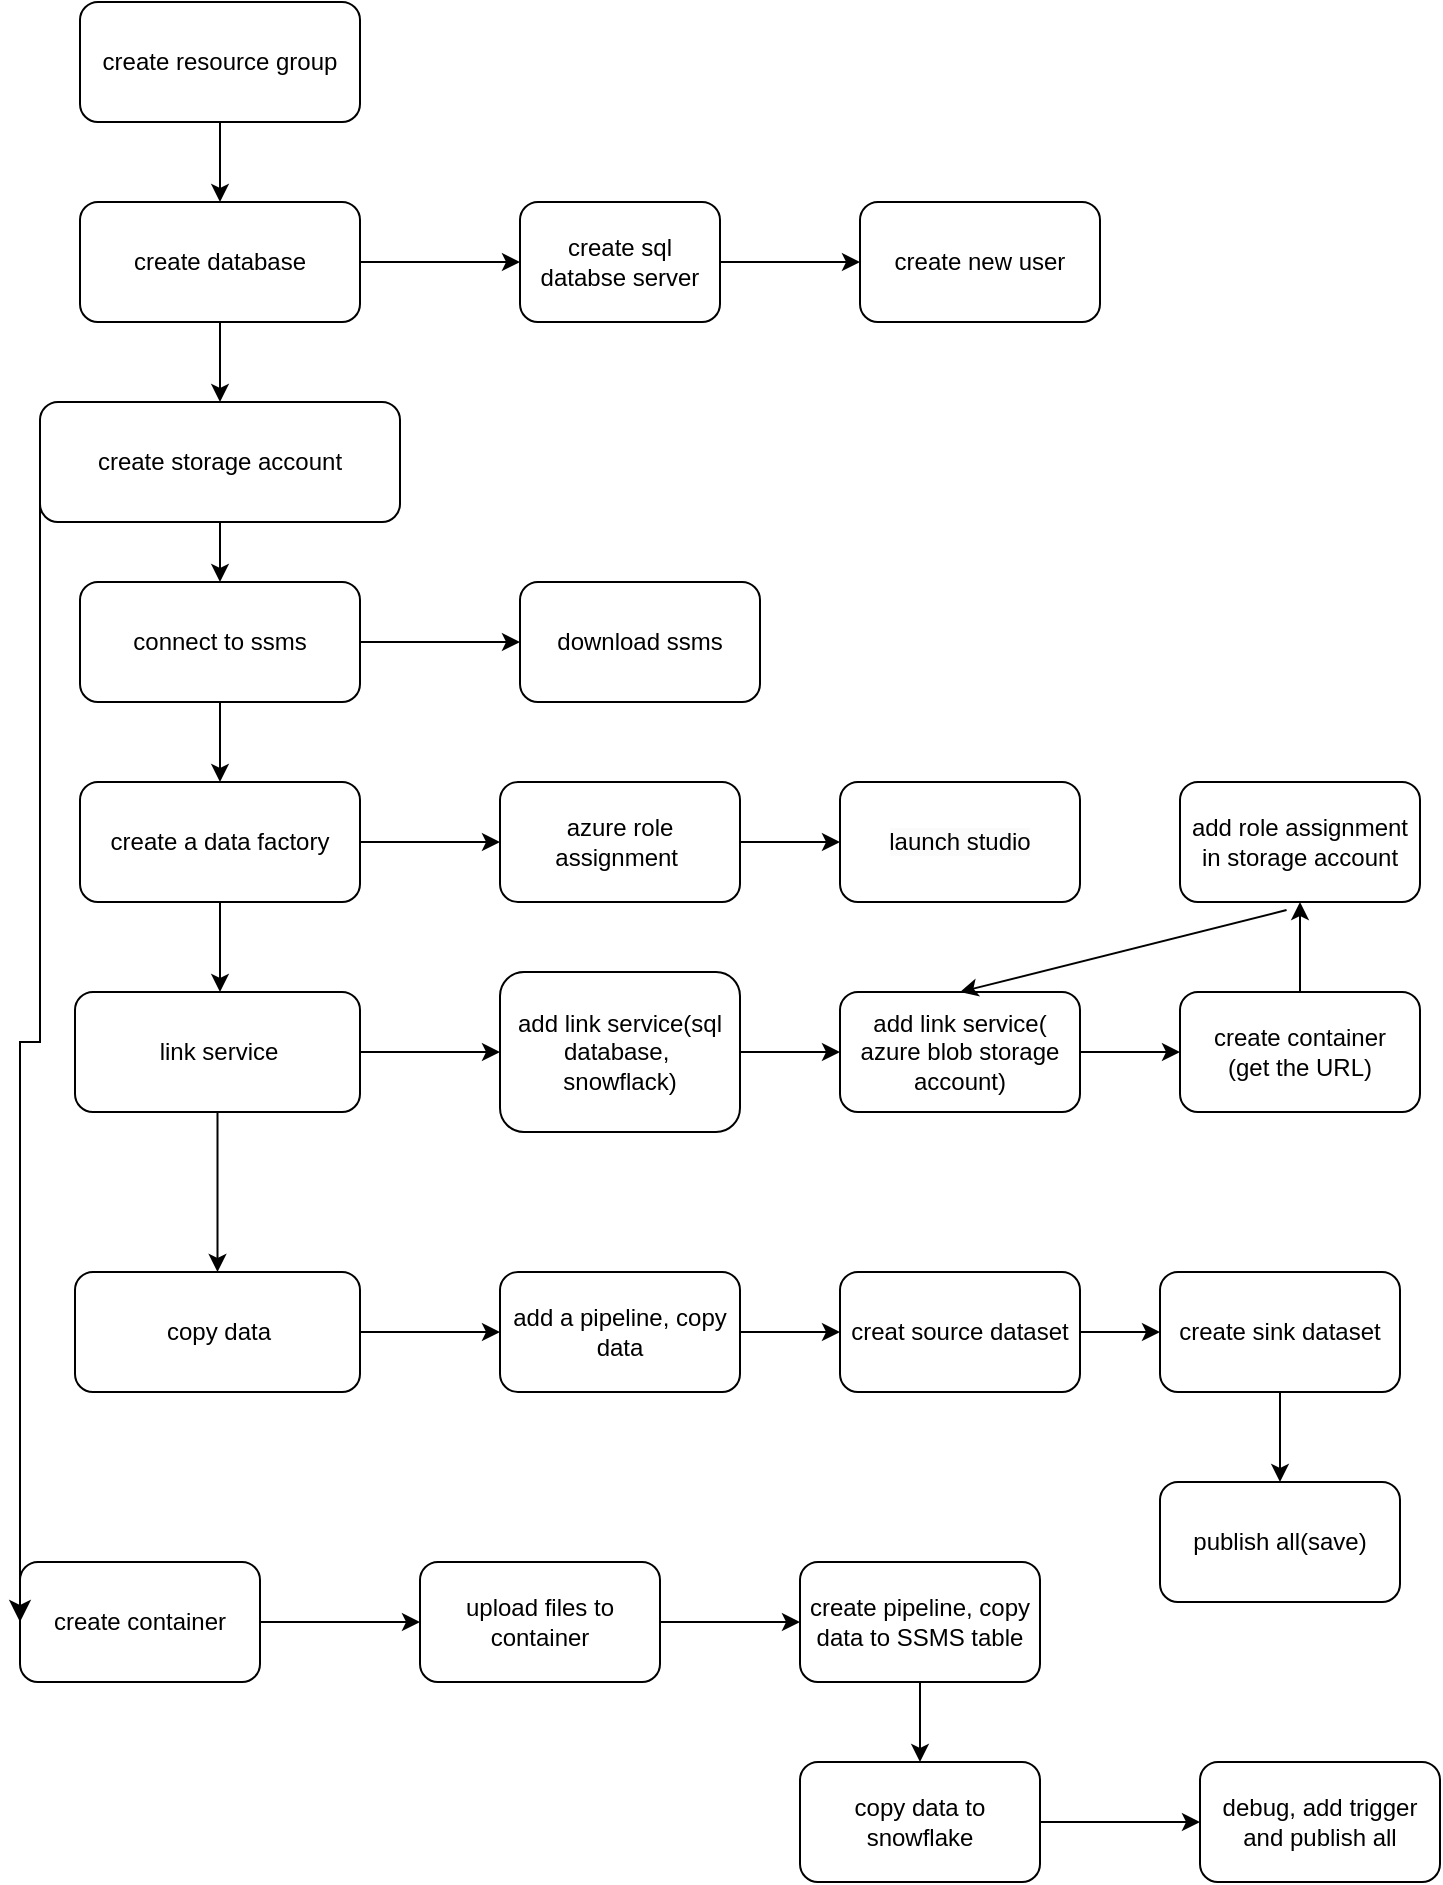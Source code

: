 <mxfile version="21.3.7" type="device">
  <diagram name="第 1 页" id="HQRQOxPShgzbpGLopj2z">
    <mxGraphModel dx="1034" dy="438" grid="1" gridSize="10" guides="1" tooltips="1" connect="1" arrows="1" fold="1" page="1" pageScale="1" pageWidth="827" pageHeight="1169" math="0" shadow="0">
      <root>
        <mxCell id="0" />
        <mxCell id="1" parent="0" />
        <mxCell id="dFzunvJdp4AeDlP4Hd83-3" value="" style="edgeStyle=orthogonalEdgeStyle;rounded=0;orthogonalLoop=1;jettySize=auto;html=1;" parent="1" source="dFzunvJdp4AeDlP4Hd83-1" target="dFzunvJdp4AeDlP4Hd83-2" edge="1">
          <mxGeometry relative="1" as="geometry" />
        </mxCell>
        <mxCell id="dFzunvJdp4AeDlP4Hd83-1" value="create resource group" style="rounded=1;whiteSpace=wrap;html=1;" parent="1" vertex="1">
          <mxGeometry x="80" y="90" width="140" height="60" as="geometry" />
        </mxCell>
        <mxCell id="dFzunvJdp4AeDlP4Hd83-5" value="" style="edgeStyle=orthogonalEdgeStyle;rounded=0;orthogonalLoop=1;jettySize=auto;html=1;" parent="1" source="dFzunvJdp4AeDlP4Hd83-2" target="dFzunvJdp4AeDlP4Hd83-4" edge="1">
          <mxGeometry relative="1" as="geometry" />
        </mxCell>
        <mxCell id="dFzunvJdp4AeDlP4Hd83-13" value="" style="edgeStyle=orthogonalEdgeStyle;rounded=0;orthogonalLoop=1;jettySize=auto;html=1;" parent="1" source="dFzunvJdp4AeDlP4Hd83-2" target="dFzunvJdp4AeDlP4Hd83-12" edge="1">
          <mxGeometry relative="1" as="geometry" />
        </mxCell>
        <mxCell id="dFzunvJdp4AeDlP4Hd83-2" value="create database" style="whiteSpace=wrap;html=1;rounded=1;" parent="1" vertex="1">
          <mxGeometry x="80" y="190" width="140" height="60" as="geometry" />
        </mxCell>
        <mxCell id="dFzunvJdp4AeDlP4Hd83-7" value="" style="edgeStyle=orthogonalEdgeStyle;rounded=0;orthogonalLoop=1;jettySize=auto;html=1;" parent="1" source="dFzunvJdp4AeDlP4Hd83-4" target="dFzunvJdp4AeDlP4Hd83-6" edge="1">
          <mxGeometry relative="1" as="geometry" />
        </mxCell>
        <mxCell id="dFzunvJdp4AeDlP4Hd83-4" value="create sql databse server" style="whiteSpace=wrap;html=1;rounded=1;" parent="1" vertex="1">
          <mxGeometry x="300" y="190" width="100" height="60" as="geometry" />
        </mxCell>
        <mxCell id="dFzunvJdp4AeDlP4Hd83-6" value="create new user" style="whiteSpace=wrap;html=1;rounded=1;" parent="1" vertex="1">
          <mxGeometry x="470" y="190" width="120" height="60" as="geometry" />
        </mxCell>
        <mxCell id="dFzunvJdp4AeDlP4Hd83-11" value="" style="edgeStyle=orthogonalEdgeStyle;rounded=0;orthogonalLoop=1;jettySize=auto;html=1;" parent="1" source="dFzunvJdp4AeDlP4Hd83-8" target="dFzunvJdp4AeDlP4Hd83-10" edge="1">
          <mxGeometry relative="1" as="geometry" />
        </mxCell>
        <mxCell id="dFzunvJdp4AeDlP4Hd83-16" value="" style="edgeStyle=orthogonalEdgeStyle;rounded=0;orthogonalLoop=1;jettySize=auto;html=1;" parent="1" source="dFzunvJdp4AeDlP4Hd83-8" target="dFzunvJdp4AeDlP4Hd83-15" edge="1">
          <mxGeometry relative="1" as="geometry" />
        </mxCell>
        <mxCell id="dFzunvJdp4AeDlP4Hd83-8" value="connect to ssms" style="whiteSpace=wrap;html=1;rounded=1;" parent="1" vertex="1">
          <mxGeometry x="80" y="380" width="140" height="60" as="geometry" />
        </mxCell>
        <mxCell id="dFzunvJdp4AeDlP4Hd83-10" value="download ssms" style="whiteSpace=wrap;html=1;rounded=1;" parent="1" vertex="1">
          <mxGeometry x="300" y="380" width="120" height="60" as="geometry" />
        </mxCell>
        <mxCell id="dFzunvJdp4AeDlP4Hd83-14" value="" style="edgeStyle=orthogonalEdgeStyle;rounded=0;orthogonalLoop=1;jettySize=auto;html=1;" parent="1" source="dFzunvJdp4AeDlP4Hd83-12" target="dFzunvJdp4AeDlP4Hd83-8" edge="1">
          <mxGeometry relative="1" as="geometry" />
        </mxCell>
        <mxCell id="dFzunvJdp4AeDlP4Hd83-12" value="create storage account" style="whiteSpace=wrap;html=1;rounded=1;" parent="1" vertex="1">
          <mxGeometry x="60" y="290" width="180" height="60" as="geometry" />
        </mxCell>
        <mxCell id="dFzunvJdp4AeDlP4Hd83-18" value="" style="edgeStyle=orthogonalEdgeStyle;rounded=0;orthogonalLoop=1;jettySize=auto;html=1;" parent="1" source="dFzunvJdp4AeDlP4Hd83-15" target="dFzunvJdp4AeDlP4Hd83-17" edge="1">
          <mxGeometry relative="1" as="geometry" />
        </mxCell>
        <mxCell id="dFzunvJdp4AeDlP4Hd83-22" value="" style="edgeStyle=orthogonalEdgeStyle;rounded=0;orthogonalLoop=1;jettySize=auto;html=1;" parent="1" source="dFzunvJdp4AeDlP4Hd83-15" edge="1">
          <mxGeometry relative="1" as="geometry">
            <mxPoint x="150" y="585" as="targetPoint" />
          </mxGeometry>
        </mxCell>
        <mxCell id="dFzunvJdp4AeDlP4Hd83-15" value="create a data factory" style="whiteSpace=wrap;html=1;rounded=1;" parent="1" vertex="1">
          <mxGeometry x="80" y="480" width="140" height="60" as="geometry" />
        </mxCell>
        <mxCell id="dFzunvJdp4AeDlP4Hd83-20" value="" style="edgeStyle=orthogonalEdgeStyle;rounded=0;orthogonalLoop=1;jettySize=auto;html=1;" parent="1" source="dFzunvJdp4AeDlP4Hd83-17" target="dFzunvJdp4AeDlP4Hd83-19" edge="1">
          <mxGeometry relative="1" as="geometry" />
        </mxCell>
        <mxCell id="dFzunvJdp4AeDlP4Hd83-17" value="&lt;div&gt;azure role assignment&amp;nbsp;&lt;/div&gt;" style="whiteSpace=wrap;html=1;rounded=1;" parent="1" vertex="1">
          <mxGeometry x="290" y="480" width="120" height="60" as="geometry" />
        </mxCell>
        <mxCell id="dFzunvJdp4AeDlP4Hd83-19" value="&lt;span style=&quot;color: rgb(0, 0, 0); font-family: Helvetica; font-size: 12px; font-style: normal; font-variant-ligatures: normal; font-variant-caps: normal; font-weight: 400; letter-spacing: normal; orphans: 2; text-align: center; text-indent: 0px; text-transform: none; widows: 2; word-spacing: 0px; -webkit-text-stroke-width: 0px; background-color: rgb(251, 251, 251); text-decoration-thickness: initial; text-decoration-style: initial; text-decoration-color: initial; float: none; display: inline !important;&quot;&gt;launch studio&lt;/span&gt;" style="whiteSpace=wrap;html=1;rounded=1;" parent="1" vertex="1">
          <mxGeometry x="460" y="480" width="120" height="60" as="geometry" />
        </mxCell>
        <mxCell id="dFzunvJdp4AeDlP4Hd83-37" value="" style="edgeStyle=orthogonalEdgeStyle;rounded=0;orthogonalLoop=1;jettySize=auto;html=1;" parent="1" source="dFzunvJdp4AeDlP4Hd83-23" target="dFzunvJdp4AeDlP4Hd83-36" edge="1">
          <mxGeometry relative="1" as="geometry" />
        </mxCell>
        <mxCell id="dFzunvJdp4AeDlP4Hd83-45" value="" style="edgeStyle=orthogonalEdgeStyle;rounded=0;orthogonalLoop=1;jettySize=auto;html=1;" parent="1" source="dFzunvJdp4AeDlP4Hd83-23" target="dFzunvJdp4AeDlP4Hd83-44" edge="1">
          <mxGeometry relative="1" as="geometry" />
        </mxCell>
        <mxCell id="dFzunvJdp4AeDlP4Hd83-23" value="link service" style="whiteSpace=wrap;html=1;rounded=1;" parent="1" vertex="1">
          <mxGeometry x="77.5" y="585" width="142.5" height="60" as="geometry" />
        </mxCell>
        <mxCell id="dFzunvJdp4AeDlP4Hd83-40" value="" style="edgeStyle=orthogonalEdgeStyle;rounded=0;orthogonalLoop=1;jettySize=auto;html=1;" parent="1" source="dFzunvJdp4AeDlP4Hd83-25" target="dFzunvJdp4AeDlP4Hd83-39" edge="1">
          <mxGeometry relative="1" as="geometry" />
        </mxCell>
        <mxCell id="dFzunvJdp4AeDlP4Hd83-25" value="add link service(&lt;br&gt;azure blob storage account)" style="whiteSpace=wrap;html=1;rounded=1;" parent="1" vertex="1">
          <mxGeometry x="460" y="585" width="120" height="60" as="geometry" />
        </mxCell>
        <mxCell id="dFzunvJdp4AeDlP4Hd83-34" value="publish all(save)" style="whiteSpace=wrap;html=1;rounded=1;" parent="1" vertex="1">
          <mxGeometry x="620" y="830" width="120" height="60" as="geometry" />
        </mxCell>
        <mxCell id="dFzunvJdp4AeDlP4Hd83-38" value="" style="edgeStyle=orthogonalEdgeStyle;rounded=0;orthogonalLoop=1;jettySize=auto;html=1;" parent="1" source="dFzunvJdp4AeDlP4Hd83-36" target="dFzunvJdp4AeDlP4Hd83-25" edge="1">
          <mxGeometry relative="1" as="geometry" />
        </mxCell>
        <mxCell id="dFzunvJdp4AeDlP4Hd83-36" value="add link service(sql database,&amp;nbsp;&lt;br&gt;snowflack)" style="whiteSpace=wrap;html=1;rounded=1;" parent="1" vertex="1">
          <mxGeometry x="290" y="575" width="120" height="80" as="geometry" />
        </mxCell>
        <mxCell id="dFzunvJdp4AeDlP4Hd83-42" value="" style="edgeStyle=orthogonalEdgeStyle;rounded=0;orthogonalLoop=1;jettySize=auto;html=1;" parent="1" source="dFzunvJdp4AeDlP4Hd83-39" target="dFzunvJdp4AeDlP4Hd83-41" edge="1">
          <mxGeometry relative="1" as="geometry" />
        </mxCell>
        <mxCell id="dFzunvJdp4AeDlP4Hd83-39" value="create container&lt;br style=&quot;border-color: var(--border-color);&quot;&gt;(get the URL)" style="whiteSpace=wrap;html=1;rounded=1;" parent="1" vertex="1">
          <mxGeometry x="630" y="585" width="120" height="60" as="geometry" />
        </mxCell>
        <mxCell id="dFzunvJdp4AeDlP4Hd83-41" value="add role assignment in storage account" style="whiteSpace=wrap;html=1;rounded=1;" parent="1" vertex="1">
          <mxGeometry x="630" y="480" width="120" height="60" as="geometry" />
        </mxCell>
        <mxCell id="dFzunvJdp4AeDlP4Hd83-43" value="" style="endArrow=classic;html=1;rounded=0;exitX=0.444;exitY=1.067;exitDx=0;exitDy=0;entryX=0.5;entryY=0;entryDx=0;entryDy=0;exitPerimeter=0;" parent="1" source="dFzunvJdp4AeDlP4Hd83-41" target="dFzunvJdp4AeDlP4Hd83-25" edge="1">
          <mxGeometry width="50" height="50" relative="1" as="geometry">
            <mxPoint x="500" y="670" as="sourcePoint" />
            <mxPoint x="550" y="620" as="targetPoint" />
          </mxGeometry>
        </mxCell>
        <mxCell id="dFzunvJdp4AeDlP4Hd83-47" value="" style="edgeStyle=orthogonalEdgeStyle;rounded=0;orthogonalLoop=1;jettySize=auto;html=1;exitX=0.5;exitY=1;exitDx=0;exitDy=0;" parent="1" source="dFzunvJdp4AeDlP4Hd83-52" target="dFzunvJdp4AeDlP4Hd83-34" edge="1">
          <mxGeometry relative="1" as="geometry" />
        </mxCell>
        <mxCell id="dFzunvJdp4AeDlP4Hd83-49" value="" style="edgeStyle=orthogonalEdgeStyle;rounded=0;orthogonalLoop=1;jettySize=auto;html=1;" parent="1" source="dFzunvJdp4AeDlP4Hd83-44" target="dFzunvJdp4AeDlP4Hd83-48" edge="1">
          <mxGeometry relative="1" as="geometry" />
        </mxCell>
        <mxCell id="dFzunvJdp4AeDlP4Hd83-44" value="copy data" style="whiteSpace=wrap;html=1;rounded=1;" parent="1" vertex="1">
          <mxGeometry x="77.5" y="725" width="142.5" height="60" as="geometry" />
        </mxCell>
        <mxCell id="dFzunvJdp4AeDlP4Hd83-51" value="" style="edgeStyle=orthogonalEdgeStyle;rounded=0;orthogonalLoop=1;jettySize=auto;html=1;" parent="1" source="dFzunvJdp4AeDlP4Hd83-48" target="dFzunvJdp4AeDlP4Hd83-50" edge="1">
          <mxGeometry relative="1" as="geometry" />
        </mxCell>
        <mxCell id="dFzunvJdp4AeDlP4Hd83-48" value="add a pipeline, copy data" style="whiteSpace=wrap;html=1;rounded=1;" parent="1" vertex="1">
          <mxGeometry x="290" y="725" width="120" height="60" as="geometry" />
        </mxCell>
        <mxCell id="dFzunvJdp4AeDlP4Hd83-53" value="" style="edgeStyle=orthogonalEdgeStyle;rounded=0;orthogonalLoop=1;jettySize=auto;html=1;" parent="1" source="dFzunvJdp4AeDlP4Hd83-50" target="dFzunvJdp4AeDlP4Hd83-52" edge="1">
          <mxGeometry relative="1" as="geometry" />
        </mxCell>
        <mxCell id="dFzunvJdp4AeDlP4Hd83-50" value="creat source dataset" style="whiteSpace=wrap;html=1;rounded=1;" parent="1" vertex="1">
          <mxGeometry x="460" y="725" width="120" height="60" as="geometry" />
        </mxCell>
        <mxCell id="dFzunvJdp4AeDlP4Hd83-52" value="create sink dataset" style="whiteSpace=wrap;html=1;rounded=1;" parent="1" vertex="1">
          <mxGeometry x="620" y="725" width="120" height="60" as="geometry" />
        </mxCell>
        <mxCell id="KXE2ne8SbKKmXjmiRylr-9" value="" style="edgeStyle=orthogonalEdgeStyle;rounded=0;orthogonalLoop=1;jettySize=auto;html=1;" edge="1" parent="1" source="KXE2ne8SbKKmXjmiRylr-1" target="KXE2ne8SbKKmXjmiRylr-8">
          <mxGeometry relative="1" as="geometry" />
        </mxCell>
        <mxCell id="KXE2ne8SbKKmXjmiRylr-1" value="create container" style="rounded=1;whiteSpace=wrap;html=1;" vertex="1" parent="1">
          <mxGeometry x="50" y="870" width="120" height="60" as="geometry" />
        </mxCell>
        <mxCell id="KXE2ne8SbKKmXjmiRylr-7" value="" style="edgeStyle=elbowEdgeStyle;elbow=vertical;endArrow=classic;html=1;curved=0;rounded=0;endSize=8;startSize=8;exitX=0;exitY=0.5;exitDx=0;exitDy=0;entryX=0;entryY=0.5;entryDx=0;entryDy=0;" edge="1" parent="1" source="dFzunvJdp4AeDlP4Hd83-12" target="KXE2ne8SbKKmXjmiRylr-1">
          <mxGeometry width="50" height="50" relative="1" as="geometry">
            <mxPoint x="390" y="860" as="sourcePoint" />
            <mxPoint x="440" y="810" as="targetPoint" />
          </mxGeometry>
        </mxCell>
        <mxCell id="KXE2ne8SbKKmXjmiRylr-11" value="" style="edgeStyle=orthogonalEdgeStyle;rounded=0;orthogonalLoop=1;jettySize=auto;html=1;" edge="1" parent="1" source="KXE2ne8SbKKmXjmiRylr-8" target="KXE2ne8SbKKmXjmiRylr-10">
          <mxGeometry relative="1" as="geometry" />
        </mxCell>
        <mxCell id="KXE2ne8SbKKmXjmiRylr-8" value="upload files to container" style="whiteSpace=wrap;html=1;rounded=1;" vertex="1" parent="1">
          <mxGeometry x="250" y="870" width="120" height="60" as="geometry" />
        </mxCell>
        <mxCell id="KXE2ne8SbKKmXjmiRylr-13" value="" style="edgeStyle=orthogonalEdgeStyle;rounded=0;orthogonalLoop=1;jettySize=auto;html=1;" edge="1" parent="1" source="KXE2ne8SbKKmXjmiRylr-10" target="KXE2ne8SbKKmXjmiRylr-12">
          <mxGeometry relative="1" as="geometry" />
        </mxCell>
        <mxCell id="KXE2ne8SbKKmXjmiRylr-10" value="create pipeline, copy data to SSMS table" style="whiteSpace=wrap;html=1;rounded=1;" vertex="1" parent="1">
          <mxGeometry x="440" y="870" width="120" height="60" as="geometry" />
        </mxCell>
        <mxCell id="KXE2ne8SbKKmXjmiRylr-15" value="" style="edgeStyle=orthogonalEdgeStyle;rounded=0;orthogonalLoop=1;jettySize=auto;html=1;" edge="1" parent="1" source="KXE2ne8SbKKmXjmiRylr-12" target="KXE2ne8SbKKmXjmiRylr-14">
          <mxGeometry relative="1" as="geometry" />
        </mxCell>
        <mxCell id="KXE2ne8SbKKmXjmiRylr-12" value="copy data to snowflake" style="whiteSpace=wrap;html=1;rounded=1;" vertex="1" parent="1">
          <mxGeometry x="440" y="970" width="120" height="60" as="geometry" />
        </mxCell>
        <mxCell id="KXE2ne8SbKKmXjmiRylr-14" value="debug, add trigger and publish all" style="whiteSpace=wrap;html=1;rounded=1;" vertex="1" parent="1">
          <mxGeometry x="640" y="970" width="120" height="60" as="geometry" />
        </mxCell>
      </root>
    </mxGraphModel>
  </diagram>
</mxfile>
